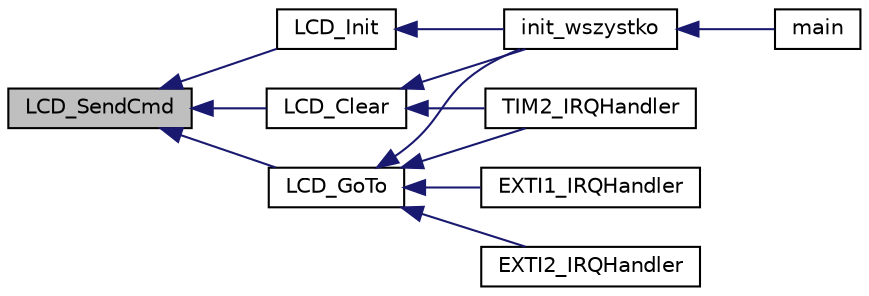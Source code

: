 digraph "LCD_SendCmd"
{
  edge [fontname="Helvetica",fontsize="10",labelfontname="Helvetica",labelfontsize="10"];
  node [fontname="Helvetica",fontsize="10",shape=record];
  rankdir="LR";
  Node95 [label="LCD_SendCmd",height=0.2,width=0.4,color="black", fillcolor="grey75", style="filled", fontcolor="black"];
  Node95 -> Node96 [dir="back",color="midnightblue",fontsize="10",style="solid"];
  Node96 [label="LCD_Clear",height=0.2,width=0.4,color="black", fillcolor="white", style="filled",URL="$lcd4bit_8h.html#ae60d0b62d7eb3fa31266c095d7b3c245"];
  Node96 -> Node97 [dir="back",color="midnightblue",fontsize="10",style="solid"];
  Node97 [label="init_wszystko",height=0.2,width=0.4,color="black", fillcolor="white", style="filled",URL="$_init__all_8h.html#acdbbebf8dc17d0b9825a2608b3108183",tooltip="funkcja inicjalizujaca peryferia "];
  Node97 -> Node98 [dir="back",color="midnightblue",fontsize="10",style="solid"];
  Node98 [label="main",height=0.2,width=0.4,color="black", fillcolor="white", style="filled",URL="$main_8c.html#acdef7a1fd863a6d3770c1268cb06add3"];
  Node96 -> Node99 [dir="back",color="midnightblue",fontsize="10",style="solid"];
  Node99 [label="TIM2_IRQHandler",height=0.2,width=0.4,color="black", fillcolor="white", style="filled",URL="$group___i_o___toggle.html#ga38ad4725462bdc5e86c4ead4f04b9fc2"];
  Node95 -> Node100 [dir="back",color="midnightblue",fontsize="10",style="solid"];
  Node100 [label="LCD_GoTo",height=0.2,width=0.4,color="black", fillcolor="white", style="filled",URL="$lcd4bit_8h.html#ae5e5bb0b14eca521d8b5f735ec5fa00c"];
  Node100 -> Node97 [dir="back",color="midnightblue",fontsize="10",style="solid"];
  Node100 -> Node99 [dir="back",color="midnightblue",fontsize="10",style="solid"];
  Node100 -> Node101 [dir="back",color="midnightblue",fontsize="10",style="solid"];
  Node101 [label="EXTI1_IRQHandler",height=0.2,width=0.4,color="black", fillcolor="white", style="filled",URL="$group___i_o___toggle.html#ga7e9055d1f4a14ef6eb3990a77efc8983"];
  Node100 -> Node102 [dir="back",color="midnightblue",fontsize="10",style="solid"];
  Node102 [label="EXTI2_IRQHandler",height=0.2,width=0.4,color="black", fillcolor="white", style="filled",URL="$group___i_o___toggle.html#ga8f18ae41a8775fbfc871c2d9c8605e4b"];
  Node95 -> Node103 [dir="back",color="midnightblue",fontsize="10",style="solid"];
  Node103 [label="LCD_Init",height=0.2,width=0.4,color="black", fillcolor="white", style="filled",URL="$lcd4bit_8h.html#aa53c9d40f3aa552a9974cd55ac510cb3"];
  Node103 -> Node97 [dir="back",color="midnightblue",fontsize="10",style="solid"];
}
